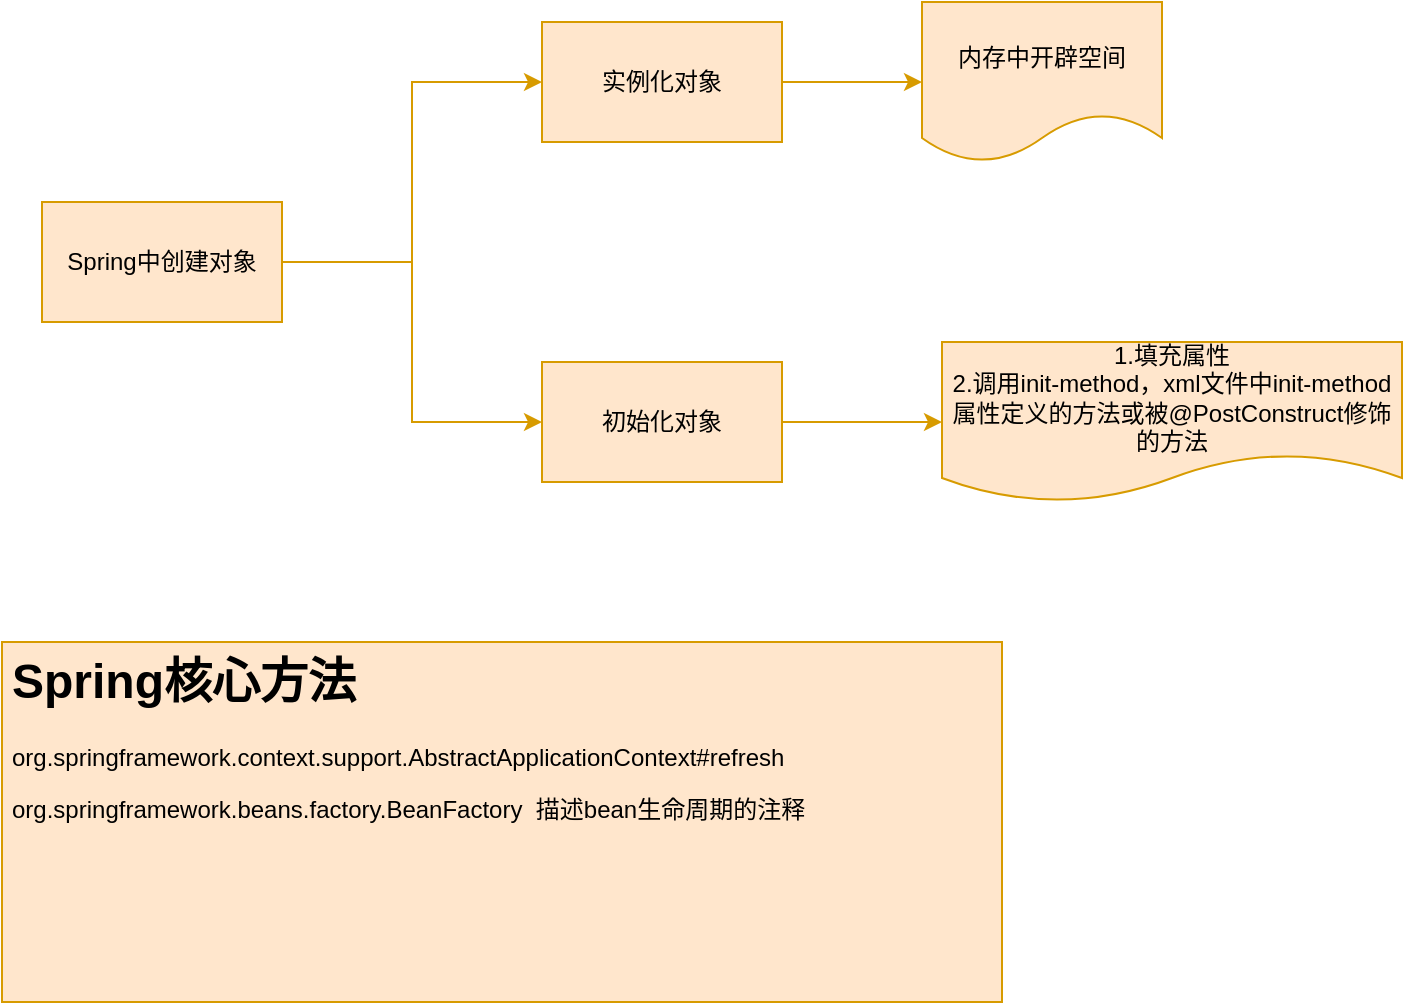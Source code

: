 <mxfile version="15.9.6" type="github">
  <diagram id="OU4eNydrIUp-uReHMDS9" name="第 1 页">
    <mxGraphModel dx="1422" dy="762" grid="1" gridSize="10" guides="1" tooltips="1" connect="1" arrows="1" fold="1" page="1" pageScale="1" pageWidth="827" pageHeight="1169" math="0" shadow="0">
      <root>
        <mxCell id="0" />
        <mxCell id="1" parent="0" />
        <mxCell id="L3zEdKHz1LLwuw3hhf_Q-4" style="edgeStyle=orthogonalEdgeStyle;rounded=0;orthogonalLoop=1;jettySize=auto;html=1;exitX=1;exitY=0.5;exitDx=0;exitDy=0;entryX=0;entryY=0.5;entryDx=0;entryDy=0;fillColor=#ffe6cc;strokeColor=#d79b00;" edge="1" parent="1" source="L3zEdKHz1LLwuw3hhf_Q-1" target="L3zEdKHz1LLwuw3hhf_Q-2">
          <mxGeometry relative="1" as="geometry" />
        </mxCell>
        <mxCell id="L3zEdKHz1LLwuw3hhf_Q-5" style="edgeStyle=orthogonalEdgeStyle;rounded=0;orthogonalLoop=1;jettySize=auto;html=1;exitX=1;exitY=0.5;exitDx=0;exitDy=0;entryX=0;entryY=0.5;entryDx=0;entryDy=0;fillColor=#ffe6cc;strokeColor=#d79b00;" edge="1" parent="1" source="L3zEdKHz1LLwuw3hhf_Q-1" target="L3zEdKHz1LLwuw3hhf_Q-3">
          <mxGeometry relative="1" as="geometry" />
        </mxCell>
        <mxCell id="L3zEdKHz1LLwuw3hhf_Q-1" value="Spring中创建对象" style="rounded=0;whiteSpace=wrap;html=1;fillColor=#ffe6cc;strokeColor=#d79b00;" vertex="1" parent="1">
          <mxGeometry x="60" y="200" width="120" height="60" as="geometry" />
        </mxCell>
        <mxCell id="L3zEdKHz1LLwuw3hhf_Q-11" style="edgeStyle=orthogonalEdgeStyle;rounded=0;orthogonalLoop=1;jettySize=auto;html=1;exitX=1;exitY=0.5;exitDx=0;exitDy=0;entryX=0;entryY=0.5;entryDx=0;entryDy=0;fillColor=#ffe6cc;strokeColor=#d79b00;" edge="1" parent="1" source="L3zEdKHz1LLwuw3hhf_Q-2" target="L3zEdKHz1LLwuw3hhf_Q-8">
          <mxGeometry relative="1" as="geometry" />
        </mxCell>
        <mxCell id="L3zEdKHz1LLwuw3hhf_Q-2" value="实例化对象" style="rounded=0;whiteSpace=wrap;html=1;fillColor=#ffe6cc;strokeColor=#d79b00;" vertex="1" parent="1">
          <mxGeometry x="310" y="110" width="120" height="60" as="geometry" />
        </mxCell>
        <mxCell id="L3zEdKHz1LLwuw3hhf_Q-10" style="edgeStyle=orthogonalEdgeStyle;rounded=0;orthogonalLoop=1;jettySize=auto;html=1;exitX=1;exitY=0.5;exitDx=0;exitDy=0;entryX=0;entryY=0.5;entryDx=0;entryDy=0;fillColor=#ffe6cc;strokeColor=#d79b00;" edge="1" parent="1" source="L3zEdKHz1LLwuw3hhf_Q-3" target="L3zEdKHz1LLwuw3hhf_Q-9">
          <mxGeometry relative="1" as="geometry" />
        </mxCell>
        <mxCell id="L3zEdKHz1LLwuw3hhf_Q-3" value="初始化对象" style="rounded=0;whiteSpace=wrap;html=1;fillColor=#ffe6cc;strokeColor=#d79b00;" vertex="1" parent="1">
          <mxGeometry x="310" y="280" width="120" height="60" as="geometry" />
        </mxCell>
        <mxCell id="L3zEdKHz1LLwuw3hhf_Q-8" value="内存中开辟空间" style="shape=document;whiteSpace=wrap;html=1;boundedLbl=1;fillColor=#ffe6cc;strokeColor=#d79b00;" vertex="1" parent="1">
          <mxGeometry x="500" y="100" width="120" height="80" as="geometry" />
        </mxCell>
        <mxCell id="L3zEdKHz1LLwuw3hhf_Q-9" value="1.填充属性&lt;br&gt;2.调用init-method，xml文件中init-method属性定义的方法或被@PostConstruct修饰的方法" style="shape=document;whiteSpace=wrap;html=1;boundedLbl=1;fillColor=#ffe6cc;strokeColor=#d79b00;" vertex="1" parent="1">
          <mxGeometry x="510" y="270" width="230" height="80" as="geometry" />
        </mxCell>
        <mxCell id="L3zEdKHz1LLwuw3hhf_Q-12" value="&lt;h1&gt;Spring核心方法&lt;/h1&gt;&lt;p&gt;org.springframework.context.support.AbstractApplicationContext#refresh&lt;/p&gt;&lt;p&gt;org.springframework.beans.factory.BeanFactory&amp;nbsp; 描述bean生命周期的注释&lt;/p&gt;&lt;p&gt;&lt;br&gt;&lt;/p&gt;" style="text;html=1;strokeColor=#d79b00;fillColor=#ffe6cc;spacing=5;spacingTop=-20;whiteSpace=wrap;overflow=hidden;rounded=0;" vertex="1" parent="1">
          <mxGeometry x="40" y="420" width="500" height="180" as="geometry" />
        </mxCell>
      </root>
    </mxGraphModel>
  </diagram>
</mxfile>
